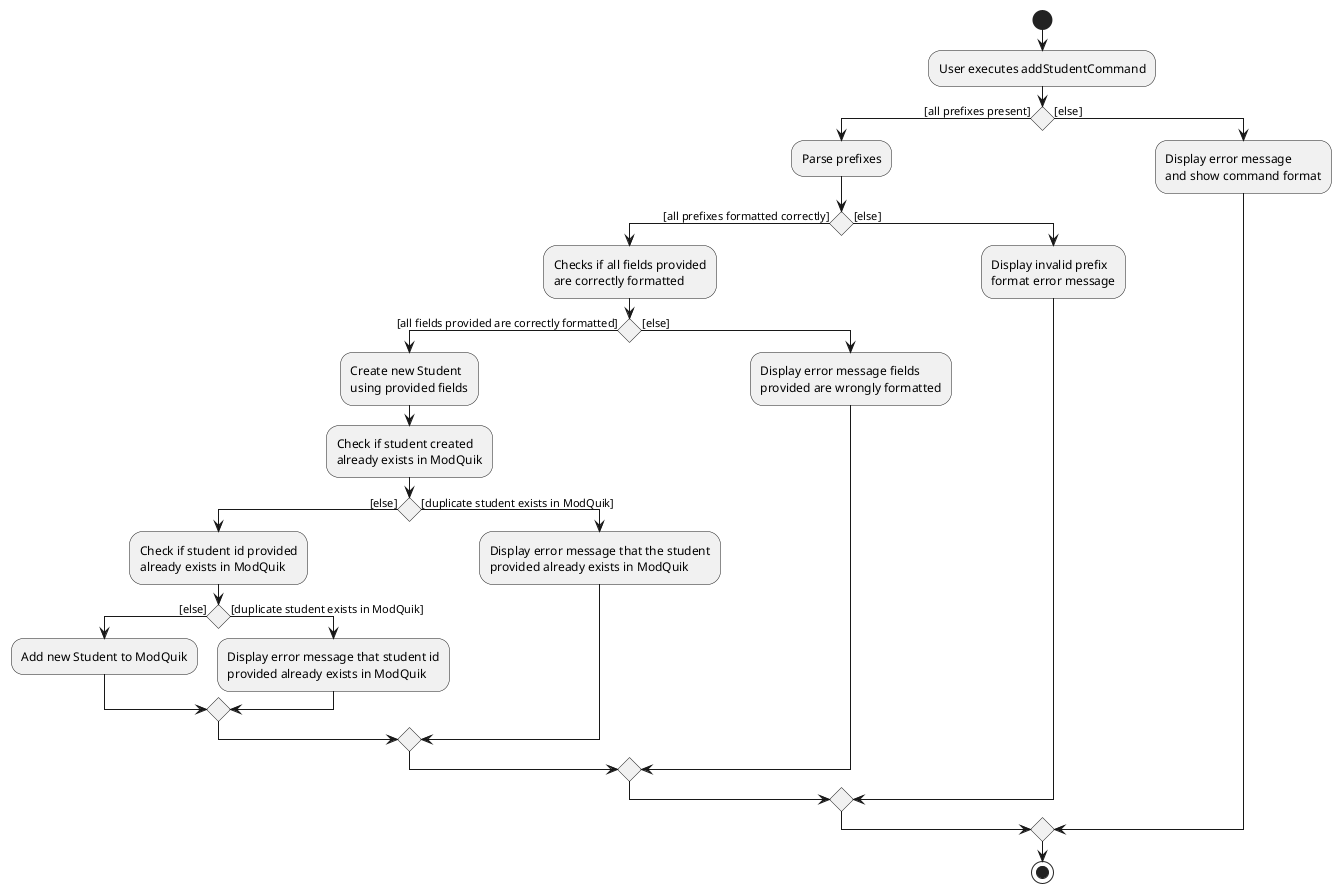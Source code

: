 @startuml
start
:User executes addStudentCommand;

if () then ([all prefixes present])
    :Parse prefixes;
    if () then ([all prefixes formatted correctly])
        :Checks if all fields provided
        are correctly formatted;
        if () then ([all fields provided are correctly formatted])
            :Create new Student
            using provided fields;
            :Check if student created
            already exists in ModQuik;
            if() then ([else])
                :Check if student id provided
                already exists in ModQuik;
                if() then ([else])
                    :Add new Student to ModQuik;
                else ([duplicate student exists in ModQuik])
                    :Display error message that student id
                    provided already exists in ModQuik;
                endif
            else ([duplicate student exists in ModQuik])
                :Display error message that the student
                provided already exists in ModQuik;
            endif
        else ([else])
            :Display error message fields
            provided are wrongly formatted;
        endif
    else ([else])
        :Display invalid prefix
        format error message;
    endif
else ([else])
    :Display error message
    and show command format;
endif
stop
@enduml
